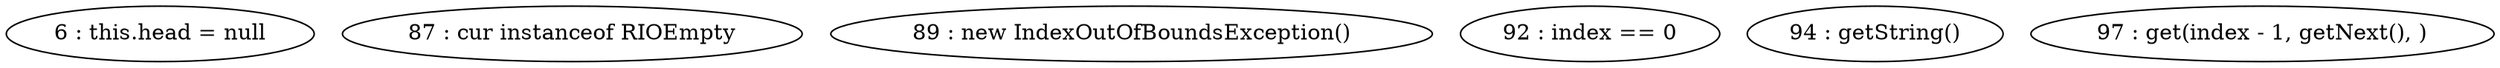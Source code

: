 digraph G {
"6 : this.head = null"
"87 : cur instanceof RIOEmpty"
"89 : new IndexOutOfBoundsException()"
"92 : index == 0"
"94 : getString()"
"97 : get(index - 1, getNext(), )"
}